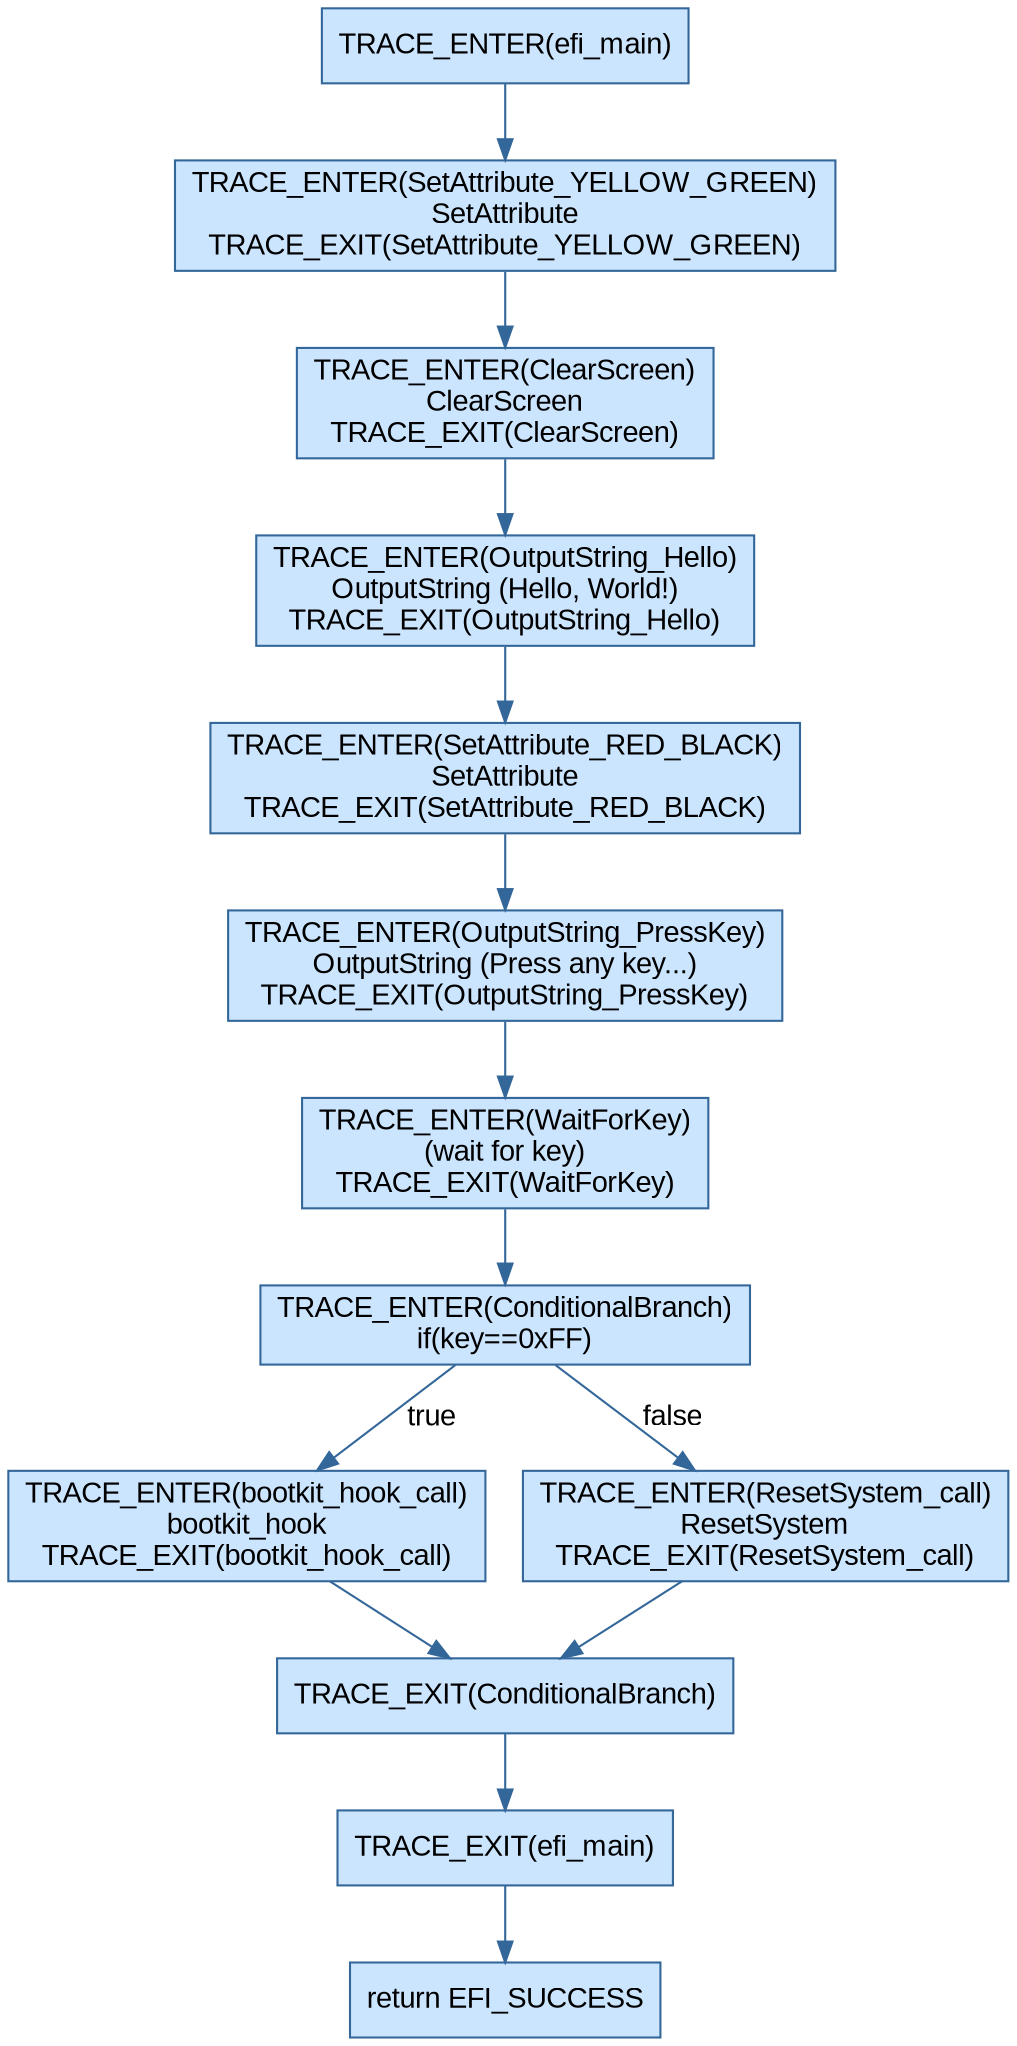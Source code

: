 digraph InstrumentedCFG {
    rankdir=TB;
    graph [bgcolor=white];
    node  [shape=box, style=filled, fontname="Arial", fillcolor="#CCE5FF", color="#336699"];
    edge  [color="#336699", fontname="Arial"];

    // Основные этапы (узлы)
    entry          [label="TRACE_ENTER(efi_main)"];
    setAttr        [label="TRACE_ENTER(SetAttribute_YELLOW_GREEN)\nSetAttribute\nTRACE_EXIT(SetAttribute_YELLOW_GREEN)"];
    clearScreen    [label="TRACE_ENTER(ClearScreen)\nClearScreen\nTRACE_EXIT(ClearScreen)"];
    outputHello    [label="TRACE_ENTER(OutputString_Hello)\nOutputString (Hello, World!)\nTRACE_EXIT(OutputString_Hello)"];
    setAttr2       [label="TRACE_ENTER(SetAttribute_RED_BLACK)\nSetAttribute\nTRACE_EXIT(SetAttribute_RED_BLACK)"];
    outputPress    [label="TRACE_ENTER(OutputString_PressKey)\nOutputString (Press any key...)\nTRACE_EXIT(OutputString_PressKey)"];
    waitKey        [label="TRACE_ENTER(WaitForKey)\n(wait for key)\nTRACE_EXIT(WaitForKey)"];
    branch         [label="TRACE_ENTER(ConditionalBranch)\nif(key==0xFF)"];
    hookCall       [label="TRACE_ENTER(bootkit_hook_call)\nbootkit_hook\nTRACE_EXIT(bootkit_hook_call)"];
    resetCall      [label="TRACE_ENTER(ResetSystem_call)\nResetSystem\nTRACE_EXIT(ResetSystem_call)"];
    branchExit     [label="TRACE_EXIT(ConditionalBranch)"];
    exit           [label="TRACE_EXIT(efi_main)"];
    ret            [label="return EFI_SUCCESS"];

    // Рёбра (переходы)
    entry       -> setAttr;
    setAttr     -> clearScreen;
    clearScreen -> outputHello;
    outputHello -> setAttr2;
    setAttr2    -> outputPress;
    outputPress -> waitKey;
    waitKey     -> branch;
    
    // Разветвление условие
    branch -> hookCall [label="true"];
    branch -> resetCall [label="false"];

    // Слияние веток
    hookCall    -> branchExit;
    resetCall   -> branchExit;
    branchExit  -> exit;
    exit        -> ret;
}
